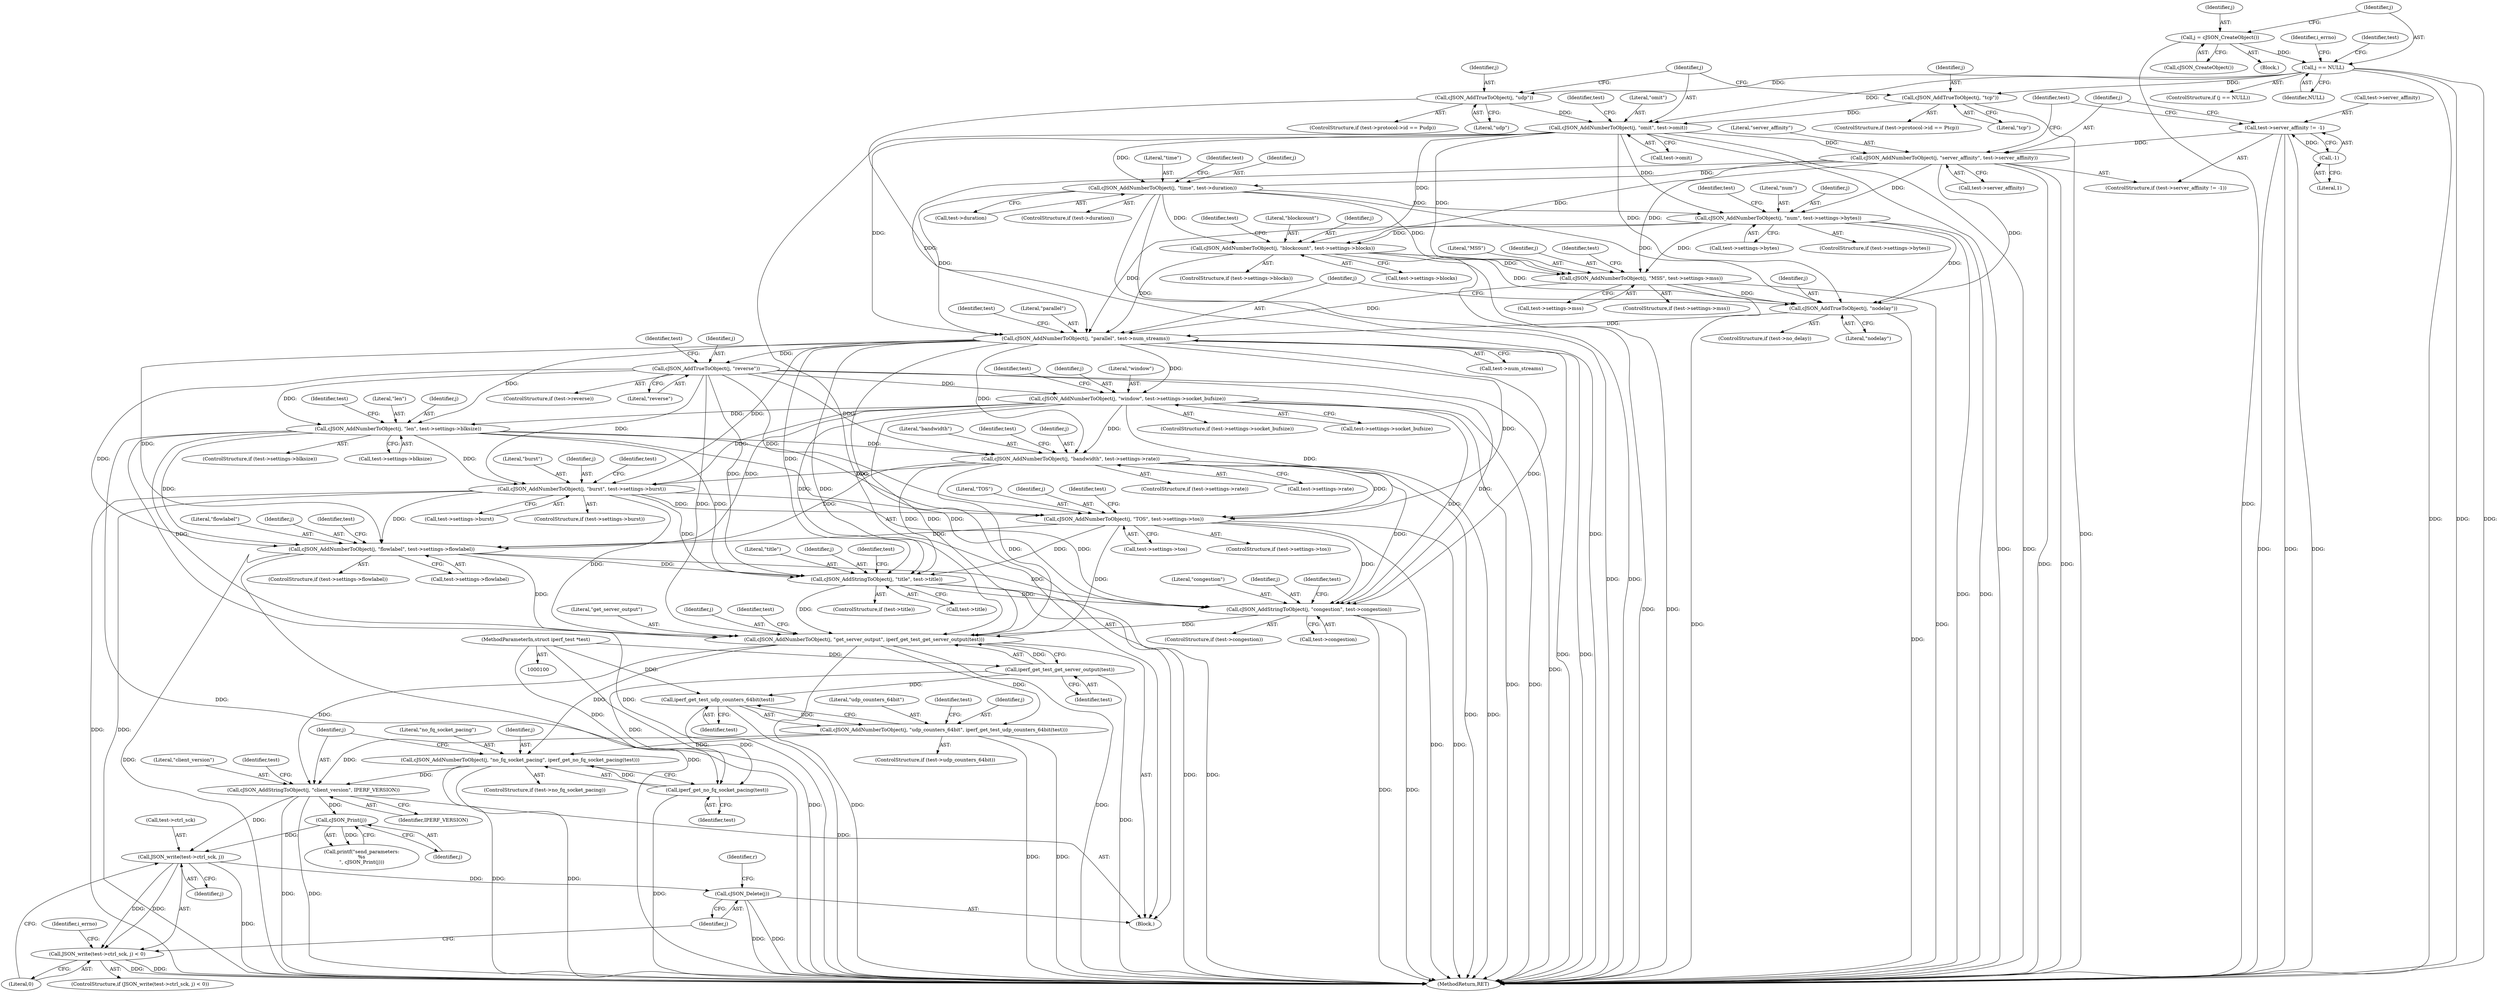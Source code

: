 digraph "0_iperf_91f2fa59e8ed80dfbf400add0164ee0e508e412a_50@API" {
"1000386" [label="(Call,JSON_write(test->ctrl_sck, j))"];
"1000382" [label="(Call,cJSON_Print(j))"];
"1000371" [label="(Call,cJSON_AddStringToObject(j, \"client_version\", IPERF_VERSION))"];
"1000348" [label="(Call,cJSON_AddNumberToObject(j, \"get_server_output\", iperf_get_test_get_server_output(test)))"];
"1000259" [label="(Call,cJSON_AddNumberToObject(j, \"len\", test->settings->blksize))"];
"1000226" [label="(Call,cJSON_AddNumberToObject(j, \"parallel\", test->num_streams))"];
"1000171" [label="(Call,cJSON_AddNumberToObject(j, \"time\", test->duration))"];
"1000148" [label="(Call,cJSON_AddNumberToObject(j, \"omit\", test->omit))"];
"1000133" [label="(Call,cJSON_AddTrueToObject(j, \"tcp\"))"];
"1000112" [label="(Call,j == NULL)"];
"1000108" [label="(Call,j = cJSON_CreateObject())"];
"1000145" [label="(Call,cJSON_AddTrueToObject(j, \"udp\"))"];
"1000161" [label="(Call,cJSON_AddNumberToObject(j, \"server_affinity\", test->server_affinity))"];
"1000155" [label="(Call,test->server_affinity != -1)"];
"1000159" [label="(Call,-1)"];
"1000183" [label="(Call,cJSON_AddNumberToObject(j, \"num\", test->settings->bytes))"];
"1000211" [label="(Call,cJSON_AddNumberToObject(j, \"MSS\", test->settings->mss))"];
"1000197" [label="(Call,cJSON_AddNumberToObject(j, \"blockcount\", test->settings->blocks))"];
"1000223" [label="(Call,cJSON_AddTrueToObject(j, \"nodelay\"))"];
"1000236" [label="(Call,cJSON_AddTrueToObject(j, \"reverse\"))"];
"1000245" [label="(Call,cJSON_AddNumberToObject(j, \"window\", test->settings->socket_bufsize))"];
"1000315" [label="(Call,cJSON_AddNumberToObject(j, \"flowlabel\", test->settings->flowlabel))"];
"1000273" [label="(Call,cJSON_AddNumberToObject(j, \"bandwidth\", test->settings->rate))"];
"1000301" [label="(Call,cJSON_AddNumberToObject(j, \"TOS\", test->settings->tos))"];
"1000287" [label="(Call,cJSON_AddNumberToObject(j, \"burst\", test->settings->burst))"];
"1000327" [label="(Call,cJSON_AddStringToObject(j, \"title\", test->title))"];
"1000337" [label="(Call,cJSON_AddStringToObject(j, \"congestion\", test->congestion))"];
"1000351" [label="(Call,iperf_get_test_get_server_output(test))"];
"1000101" [label="(MethodParameterIn,struct iperf_test *test)"];
"1000357" [label="(Call,cJSON_AddNumberToObject(j, \"udp_counters_64bit\", iperf_get_test_udp_counters_64bit(test)))"];
"1000360" [label="(Call,iperf_get_test_udp_counters_64bit(test))"];
"1000366" [label="(Call,cJSON_AddNumberToObject(j, \"no_fq_socket_pacing\", iperf_get_no_fq_socket_pacing(test)))"];
"1000369" [label="(Call,iperf_get_no_fq_socket_pacing(test))"];
"1000385" [label="(Call,JSON_write(test->ctrl_sck, j) < 0)"];
"1000400" [label="(Call,cJSON_Delete(j))"];
"1000183" [label="(Call,cJSON_AddNumberToObject(j, \"num\", test->settings->bytes))"];
"1000174" [label="(Call,test->duration)"];
"1000172" [label="(Identifier,j)"];
"1000317" [label="(Literal,\"flowlabel\")"];
"1000309" [label="(ControlStructure,if (test->settings->flowlabel))"];
"1000339" [label="(Literal,\"congestion\")"];
"1000194" [label="(Identifier,test)"];
"1000387" [label="(Call,test->ctrl_sck)"];
"1000369" [label="(Call,iperf_get_no_fq_socket_pacing(test))"];
"1000246" [label="(Identifier,j)"];
"1000146" [label="(Identifier,j)"];
"1000290" [label="(Call,test->settings->burst)"];
"1000108" [label="(Call,j = cJSON_CreateObject())"];
"1000361" [label="(Identifier,test)"];
"1000404" [label="(MethodReturn,RET)"];
"1000156" [label="(Call,test->server_affinity)"];
"1000386" [label="(Call,JSON_write(test->ctrl_sck, j))"];
"1000353" [label="(ControlStructure,if (test->udp_counters_64bit))"];
"1000151" [label="(Call,test->omit)"];
"1000111" [label="(ControlStructure,if (j == NULL))"];
"1000110" [label="(Call,cJSON_CreateObject())"];
"1000287" [label="(Call,cJSON_AddNumberToObject(j, \"burst\", test->settings->burst))"];
"1000259" [label="(Call,cJSON_AddNumberToObject(j, \"len\", test->settings->blksize))"];
"1000213" [label="(Literal,\"MSS\")"];
"1000208" [label="(Identifier,test)"];
"1000239" [label="(ControlStructure,if (test->settings->socket_bufsize))"];
"1000247" [label="(Literal,\"window\")"];
"1000371" [label="(Call,cJSON_AddStringToObject(j, \"client_version\", IPERF_VERSION))"];
"1000224" [label="(Identifier,j)"];
"1000161" [label="(Call,cJSON_AddNumberToObject(j, \"server_affinity\", test->server_affinity))"];
"1000186" [label="(Call,test->settings->bytes)"];
"1000304" [label="(Call,test->settings->tos)"];
"1000352" [label="(Identifier,test)"];
"1000117" [label="(Identifier,i_errno)"];
"1000148" [label="(Call,cJSON_AddNumberToObject(j, \"omit\", test->omit))"];
"1000359" [label="(Literal,\"udp_counters_64bit\")"];
"1000267" [label="(ControlStructure,if (test->settings->rate))"];
"1000368" [label="(Literal,\"no_fq_socket_pacing\")"];
"1000145" [label="(Call,cJSON_AddTrueToObject(j, \"udp\"))"];
"1000367" [label="(Identifier,j)"];
"1000101" [label="(MethodParameterIn,struct iperf_test *test)"];
"1000391" [label="(Literal,0)"];
"1000274" [label="(Identifier,j)"];
"1000124" [label="(Block,)"];
"1000360" [label="(Call,iperf_get_test_udp_counters_64bit(test))"];
"1000295" [label="(ControlStructure,if (test->settings->tos))"];
"1000199" [label="(Literal,\"blockcount\")"];
"1000212" [label="(Identifier,j)"];
"1000400" [label="(Call,cJSON_Delete(j))"];
"1000384" [label="(ControlStructure,if (JSON_write(test->ctrl_sck, j) < 0))"];
"1000200" [label="(Call,test->settings->blocks)"];
"1000281" [label="(ControlStructure,if (test->settings->burst))"];
"1000197" [label="(Call,cJSON_AddNumberToObject(j, \"blockcount\", test->settings->blocks))"];
"1000312" [label="(Identifier,test)"];
"1000380" [label="(Call,printf(\"send_parameters:\n%s\n\", cJSON_Print(j)))"];
"1000171" [label="(Call,cJSON_AddNumberToObject(j, \"time\", test->duration))"];
"1000162" [label="(Identifier,j)"];
"1000237" [label="(Identifier,j)"];
"1000137" [label="(ControlStructure,if (test->protocol->id == Pudp))"];
"1000223" [label="(Call,cJSON_AddTrueToObject(j, \"nodelay\"))"];
"1000125" [label="(ControlStructure,if (test->protocol->id == Ptcp))"];
"1000390" [label="(Identifier,j)"];
"1000351" [label="(Call,iperf_get_test_get_server_output(test))"];
"1000229" [label="(Call,test->num_streams)"];
"1000366" [label="(Call,cJSON_AddNumberToObject(j, \"no_fq_socket_pacing\", iperf_get_no_fq_socket_pacing(test)))"];
"1000303" [label="(Literal,\"TOS\")"];
"1000276" [label="(Call,test->settings->rate)"];
"1000323" [label="(ControlStructure,if (test->title))"];
"1000374" [label="(Identifier,IPERF_VERSION)"];
"1000273" [label="(Call,cJSON_AddNumberToObject(j, \"bandwidth\", test->settings->rate))"];
"1000275" [label="(Literal,\"bandwidth\")"];
"1000109" [label="(Identifier,j)"];
"1000302" [label="(Identifier,j)"];
"1000315" [label="(Call,cJSON_AddNumberToObject(j, \"flowlabel\", test->settings->flowlabel))"];
"1000221" [label="(Identifier,test)"];
"1000169" [label="(Identifier,test)"];
"1000394" [label="(Identifier,i_errno)"];
"1000377" [label="(Identifier,test)"];
"1000185" [label="(Literal,\"num\")"];
"1000338" [label="(Identifier,j)"];
"1000289" [label="(Literal,\"burst\")"];
"1000373" [label="(Literal,\"client_version\")"];
"1000205" [label="(ControlStructure,if (test->settings->mss))"];
"1000147" [label="(Literal,\"udp\")"];
"1000177" [label="(ControlStructure,if (test->settings->bytes))"];
"1000219" [label="(ControlStructure,if (test->no_delay))"];
"1000327" [label="(Call,cJSON_AddStringToObject(j, \"title\", test->title))"];
"1000318" [label="(Call,test->settings->flowlabel)"];
"1000149" [label="(Identifier,j)"];
"1000155" [label="(Call,test->server_affinity != -1)"];
"1000329" [label="(Literal,\"title\")"];
"1000191" [label="(ControlStructure,if (test->settings->blocks))"];
"1000102" [label="(Block,)"];
"1000316" [label="(Identifier,j)"];
"1000135" [label="(Literal,\"tcp\")"];
"1000253" [label="(ControlStructure,if (test->settings->blksize))"];
"1000133" [label="(Call,cJSON_AddTrueToObject(j, \"tcp\"))"];
"1000245" [label="(Call,cJSON_AddNumberToObject(j, \"window\", test->settings->socket_bufsize))"];
"1000403" [label="(Identifier,r)"];
"1000288" [label="(Identifier,j)"];
"1000357" [label="(Call,cJSON_AddNumberToObject(j, \"udp_counters_64bit\", iperf_get_test_udp_counters_64bit(test)))"];
"1000159" [label="(Call,-1)"];
"1000328" [label="(Identifier,j)"];
"1000350" [label="(Literal,\"get_server_output\")"];
"1000157" [label="(Identifier,test)"];
"1000330" [label="(Call,test->title)"];
"1000232" [label="(ControlStructure,if (test->reverse))"];
"1000270" [label="(Identifier,test)"];
"1000236" [label="(Call,cJSON_AddTrueToObject(j, \"reverse\"))"];
"1000154" [label="(ControlStructure,if (test->server_affinity != -1))"];
"1000112" [label="(Call,j == NULL)"];
"1000225" [label="(Literal,\"nodelay\")"];
"1000349" [label="(Identifier,j)"];
"1000298" [label="(Identifier,test)"];
"1000198" [label="(Identifier,j)"];
"1000325" [label="(Identifier,test)"];
"1000163" [label="(Literal,\"server_affinity\")"];
"1000382" [label="(Call,cJSON_Print(j))"];
"1000113" [label="(Identifier,j)"];
"1000227" [label="(Identifier,j)"];
"1000355" [label="(Identifier,test)"];
"1000401" [label="(Identifier,j)"];
"1000333" [label="(ControlStructure,if (test->congestion))"];
"1000211" [label="(Call,cJSON_AddNumberToObject(j, \"MSS\", test->settings->mss))"];
"1000262" [label="(Call,test->settings->blksize)"];
"1000256" [label="(Identifier,test)"];
"1000364" [label="(Identifier,test)"];
"1000234" [label="(Identifier,test)"];
"1000150" [label="(Literal,\"omit\")"];
"1000372" [label="(Identifier,j)"];
"1000383" [label="(Identifier,j)"];
"1000238" [label="(Literal,\"reverse\")"];
"1000370" [label="(Identifier,test)"];
"1000226" [label="(Call,cJSON_AddNumberToObject(j, \"parallel\", test->num_streams))"];
"1000214" [label="(Call,test->settings->mss)"];
"1000348" [label="(Call,cJSON_AddNumberToObject(j, \"get_server_output\", iperf_get_test_get_server_output(test)))"];
"1000261" [label="(Literal,\"len\")"];
"1000340" [label="(Call,test->congestion)"];
"1000134" [label="(Identifier,j)"];
"1000242" [label="(Identifier,test)"];
"1000284" [label="(Identifier,test)"];
"1000362" [label="(ControlStructure,if (test->no_fq_socket_pacing))"];
"1000301" [label="(Call,cJSON_AddNumberToObject(j, \"TOS\", test->settings->tos))"];
"1000337" [label="(Call,cJSON_AddStringToObject(j, \"congestion\", test->congestion))"];
"1000114" [label="(Identifier,NULL)"];
"1000385" [label="(Call,JSON_write(test->ctrl_sck, j) < 0)"];
"1000173" [label="(Literal,\"time\")"];
"1000335" [label="(Identifier,test)"];
"1000358" [label="(Identifier,j)"];
"1000164" [label="(Call,test->server_affinity)"];
"1000260" [label="(Identifier,j)"];
"1000129" [label="(Identifier,test)"];
"1000345" [label="(Identifier,test)"];
"1000180" [label="(Identifier,test)"];
"1000248" [label="(Call,test->settings->socket_bufsize)"];
"1000160" [label="(Literal,1)"];
"1000167" [label="(ControlStructure,if (test->duration))"];
"1000228" [label="(Literal,\"parallel\")"];
"1000184" [label="(Identifier,j)"];
"1000386" -> "1000385"  [label="AST: "];
"1000386" -> "1000390"  [label="CFG: "];
"1000387" -> "1000386"  [label="AST: "];
"1000390" -> "1000386"  [label="AST: "];
"1000391" -> "1000386"  [label="CFG: "];
"1000386" -> "1000404"  [label="DDG: "];
"1000386" -> "1000385"  [label="DDG: "];
"1000386" -> "1000385"  [label="DDG: "];
"1000382" -> "1000386"  [label="DDG: "];
"1000371" -> "1000386"  [label="DDG: "];
"1000386" -> "1000400"  [label="DDG: "];
"1000382" -> "1000380"  [label="AST: "];
"1000382" -> "1000383"  [label="CFG: "];
"1000383" -> "1000382"  [label="AST: "];
"1000380" -> "1000382"  [label="CFG: "];
"1000382" -> "1000380"  [label="DDG: "];
"1000371" -> "1000382"  [label="DDG: "];
"1000371" -> "1000124"  [label="AST: "];
"1000371" -> "1000374"  [label="CFG: "];
"1000372" -> "1000371"  [label="AST: "];
"1000373" -> "1000371"  [label="AST: "];
"1000374" -> "1000371"  [label="AST: "];
"1000377" -> "1000371"  [label="CFG: "];
"1000371" -> "1000404"  [label="DDG: "];
"1000371" -> "1000404"  [label="DDG: "];
"1000348" -> "1000371"  [label="DDG: "];
"1000357" -> "1000371"  [label="DDG: "];
"1000366" -> "1000371"  [label="DDG: "];
"1000348" -> "1000124"  [label="AST: "];
"1000348" -> "1000351"  [label="CFG: "];
"1000349" -> "1000348"  [label="AST: "];
"1000350" -> "1000348"  [label="AST: "];
"1000351" -> "1000348"  [label="AST: "];
"1000355" -> "1000348"  [label="CFG: "];
"1000348" -> "1000404"  [label="DDG: "];
"1000348" -> "1000404"  [label="DDG: "];
"1000259" -> "1000348"  [label="DDG: "];
"1000226" -> "1000348"  [label="DDG: "];
"1000236" -> "1000348"  [label="DDG: "];
"1000315" -> "1000348"  [label="DDG: "];
"1000327" -> "1000348"  [label="DDG: "];
"1000301" -> "1000348"  [label="DDG: "];
"1000287" -> "1000348"  [label="DDG: "];
"1000245" -> "1000348"  [label="DDG: "];
"1000273" -> "1000348"  [label="DDG: "];
"1000337" -> "1000348"  [label="DDG: "];
"1000351" -> "1000348"  [label="DDG: "];
"1000348" -> "1000357"  [label="DDG: "];
"1000348" -> "1000366"  [label="DDG: "];
"1000259" -> "1000253"  [label="AST: "];
"1000259" -> "1000262"  [label="CFG: "];
"1000260" -> "1000259"  [label="AST: "];
"1000261" -> "1000259"  [label="AST: "];
"1000262" -> "1000259"  [label="AST: "];
"1000270" -> "1000259"  [label="CFG: "];
"1000259" -> "1000404"  [label="DDG: "];
"1000259" -> "1000404"  [label="DDG: "];
"1000226" -> "1000259"  [label="DDG: "];
"1000236" -> "1000259"  [label="DDG: "];
"1000245" -> "1000259"  [label="DDG: "];
"1000259" -> "1000273"  [label="DDG: "];
"1000259" -> "1000287"  [label="DDG: "];
"1000259" -> "1000301"  [label="DDG: "];
"1000259" -> "1000315"  [label="DDG: "];
"1000259" -> "1000327"  [label="DDG: "];
"1000259" -> "1000337"  [label="DDG: "];
"1000226" -> "1000124"  [label="AST: "];
"1000226" -> "1000229"  [label="CFG: "];
"1000227" -> "1000226"  [label="AST: "];
"1000228" -> "1000226"  [label="AST: "];
"1000229" -> "1000226"  [label="AST: "];
"1000234" -> "1000226"  [label="CFG: "];
"1000226" -> "1000404"  [label="DDG: "];
"1000226" -> "1000404"  [label="DDG: "];
"1000171" -> "1000226"  [label="DDG: "];
"1000183" -> "1000226"  [label="DDG: "];
"1000148" -> "1000226"  [label="DDG: "];
"1000211" -> "1000226"  [label="DDG: "];
"1000161" -> "1000226"  [label="DDG: "];
"1000223" -> "1000226"  [label="DDG: "];
"1000197" -> "1000226"  [label="DDG: "];
"1000226" -> "1000236"  [label="DDG: "];
"1000226" -> "1000245"  [label="DDG: "];
"1000226" -> "1000273"  [label="DDG: "];
"1000226" -> "1000287"  [label="DDG: "];
"1000226" -> "1000301"  [label="DDG: "];
"1000226" -> "1000315"  [label="DDG: "];
"1000226" -> "1000327"  [label="DDG: "];
"1000226" -> "1000337"  [label="DDG: "];
"1000171" -> "1000167"  [label="AST: "];
"1000171" -> "1000174"  [label="CFG: "];
"1000172" -> "1000171"  [label="AST: "];
"1000173" -> "1000171"  [label="AST: "];
"1000174" -> "1000171"  [label="AST: "];
"1000180" -> "1000171"  [label="CFG: "];
"1000171" -> "1000404"  [label="DDG: "];
"1000171" -> "1000404"  [label="DDG: "];
"1000148" -> "1000171"  [label="DDG: "];
"1000161" -> "1000171"  [label="DDG: "];
"1000171" -> "1000183"  [label="DDG: "];
"1000171" -> "1000197"  [label="DDG: "];
"1000171" -> "1000211"  [label="DDG: "];
"1000171" -> "1000223"  [label="DDG: "];
"1000148" -> "1000124"  [label="AST: "];
"1000148" -> "1000151"  [label="CFG: "];
"1000149" -> "1000148"  [label="AST: "];
"1000150" -> "1000148"  [label="AST: "];
"1000151" -> "1000148"  [label="AST: "];
"1000157" -> "1000148"  [label="CFG: "];
"1000148" -> "1000404"  [label="DDG: "];
"1000148" -> "1000404"  [label="DDG: "];
"1000133" -> "1000148"  [label="DDG: "];
"1000112" -> "1000148"  [label="DDG: "];
"1000145" -> "1000148"  [label="DDG: "];
"1000148" -> "1000161"  [label="DDG: "];
"1000148" -> "1000183"  [label="DDG: "];
"1000148" -> "1000197"  [label="DDG: "];
"1000148" -> "1000211"  [label="DDG: "];
"1000148" -> "1000223"  [label="DDG: "];
"1000133" -> "1000125"  [label="AST: "];
"1000133" -> "1000135"  [label="CFG: "];
"1000134" -> "1000133"  [label="AST: "];
"1000135" -> "1000133"  [label="AST: "];
"1000149" -> "1000133"  [label="CFG: "];
"1000133" -> "1000404"  [label="DDG: "];
"1000112" -> "1000133"  [label="DDG: "];
"1000112" -> "1000111"  [label="AST: "];
"1000112" -> "1000114"  [label="CFG: "];
"1000113" -> "1000112"  [label="AST: "];
"1000114" -> "1000112"  [label="AST: "];
"1000117" -> "1000112"  [label="CFG: "];
"1000129" -> "1000112"  [label="CFG: "];
"1000112" -> "1000404"  [label="DDG: "];
"1000112" -> "1000404"  [label="DDG: "];
"1000112" -> "1000404"  [label="DDG: "];
"1000108" -> "1000112"  [label="DDG: "];
"1000112" -> "1000145"  [label="DDG: "];
"1000108" -> "1000102"  [label="AST: "];
"1000108" -> "1000110"  [label="CFG: "];
"1000109" -> "1000108"  [label="AST: "];
"1000110" -> "1000108"  [label="AST: "];
"1000113" -> "1000108"  [label="CFG: "];
"1000108" -> "1000404"  [label="DDG: "];
"1000145" -> "1000137"  [label="AST: "];
"1000145" -> "1000147"  [label="CFG: "];
"1000146" -> "1000145"  [label="AST: "];
"1000147" -> "1000145"  [label="AST: "];
"1000149" -> "1000145"  [label="CFG: "];
"1000145" -> "1000404"  [label="DDG: "];
"1000161" -> "1000154"  [label="AST: "];
"1000161" -> "1000164"  [label="CFG: "];
"1000162" -> "1000161"  [label="AST: "];
"1000163" -> "1000161"  [label="AST: "];
"1000164" -> "1000161"  [label="AST: "];
"1000169" -> "1000161"  [label="CFG: "];
"1000161" -> "1000404"  [label="DDG: "];
"1000161" -> "1000404"  [label="DDG: "];
"1000155" -> "1000161"  [label="DDG: "];
"1000161" -> "1000183"  [label="DDG: "];
"1000161" -> "1000197"  [label="DDG: "];
"1000161" -> "1000211"  [label="DDG: "];
"1000161" -> "1000223"  [label="DDG: "];
"1000155" -> "1000154"  [label="AST: "];
"1000155" -> "1000159"  [label="CFG: "];
"1000156" -> "1000155"  [label="AST: "];
"1000159" -> "1000155"  [label="AST: "];
"1000162" -> "1000155"  [label="CFG: "];
"1000169" -> "1000155"  [label="CFG: "];
"1000155" -> "1000404"  [label="DDG: "];
"1000155" -> "1000404"  [label="DDG: "];
"1000155" -> "1000404"  [label="DDG: "];
"1000159" -> "1000155"  [label="DDG: "];
"1000159" -> "1000160"  [label="CFG: "];
"1000160" -> "1000159"  [label="AST: "];
"1000183" -> "1000177"  [label="AST: "];
"1000183" -> "1000186"  [label="CFG: "];
"1000184" -> "1000183"  [label="AST: "];
"1000185" -> "1000183"  [label="AST: "];
"1000186" -> "1000183"  [label="AST: "];
"1000194" -> "1000183"  [label="CFG: "];
"1000183" -> "1000404"  [label="DDG: "];
"1000183" -> "1000404"  [label="DDG: "];
"1000183" -> "1000197"  [label="DDG: "];
"1000183" -> "1000211"  [label="DDG: "];
"1000183" -> "1000223"  [label="DDG: "];
"1000211" -> "1000205"  [label="AST: "];
"1000211" -> "1000214"  [label="CFG: "];
"1000212" -> "1000211"  [label="AST: "];
"1000213" -> "1000211"  [label="AST: "];
"1000214" -> "1000211"  [label="AST: "];
"1000221" -> "1000211"  [label="CFG: "];
"1000211" -> "1000404"  [label="DDG: "];
"1000211" -> "1000404"  [label="DDG: "];
"1000197" -> "1000211"  [label="DDG: "];
"1000211" -> "1000223"  [label="DDG: "];
"1000197" -> "1000191"  [label="AST: "];
"1000197" -> "1000200"  [label="CFG: "];
"1000198" -> "1000197"  [label="AST: "];
"1000199" -> "1000197"  [label="AST: "];
"1000200" -> "1000197"  [label="AST: "];
"1000208" -> "1000197"  [label="CFG: "];
"1000197" -> "1000404"  [label="DDG: "];
"1000197" -> "1000404"  [label="DDG: "];
"1000197" -> "1000223"  [label="DDG: "];
"1000223" -> "1000219"  [label="AST: "];
"1000223" -> "1000225"  [label="CFG: "];
"1000224" -> "1000223"  [label="AST: "];
"1000225" -> "1000223"  [label="AST: "];
"1000227" -> "1000223"  [label="CFG: "];
"1000223" -> "1000404"  [label="DDG: "];
"1000236" -> "1000232"  [label="AST: "];
"1000236" -> "1000238"  [label="CFG: "];
"1000237" -> "1000236"  [label="AST: "];
"1000238" -> "1000236"  [label="AST: "];
"1000242" -> "1000236"  [label="CFG: "];
"1000236" -> "1000404"  [label="DDG: "];
"1000236" -> "1000245"  [label="DDG: "];
"1000236" -> "1000273"  [label="DDG: "];
"1000236" -> "1000287"  [label="DDG: "];
"1000236" -> "1000301"  [label="DDG: "];
"1000236" -> "1000315"  [label="DDG: "];
"1000236" -> "1000327"  [label="DDG: "];
"1000236" -> "1000337"  [label="DDG: "];
"1000245" -> "1000239"  [label="AST: "];
"1000245" -> "1000248"  [label="CFG: "];
"1000246" -> "1000245"  [label="AST: "];
"1000247" -> "1000245"  [label="AST: "];
"1000248" -> "1000245"  [label="AST: "];
"1000256" -> "1000245"  [label="CFG: "];
"1000245" -> "1000404"  [label="DDG: "];
"1000245" -> "1000404"  [label="DDG: "];
"1000245" -> "1000273"  [label="DDG: "];
"1000245" -> "1000287"  [label="DDG: "];
"1000245" -> "1000301"  [label="DDG: "];
"1000245" -> "1000315"  [label="DDG: "];
"1000245" -> "1000327"  [label="DDG: "];
"1000245" -> "1000337"  [label="DDG: "];
"1000315" -> "1000309"  [label="AST: "];
"1000315" -> "1000318"  [label="CFG: "];
"1000316" -> "1000315"  [label="AST: "];
"1000317" -> "1000315"  [label="AST: "];
"1000318" -> "1000315"  [label="AST: "];
"1000325" -> "1000315"  [label="CFG: "];
"1000315" -> "1000404"  [label="DDG: "];
"1000315" -> "1000404"  [label="DDG: "];
"1000273" -> "1000315"  [label="DDG: "];
"1000301" -> "1000315"  [label="DDG: "];
"1000287" -> "1000315"  [label="DDG: "];
"1000315" -> "1000327"  [label="DDG: "];
"1000315" -> "1000337"  [label="DDG: "];
"1000273" -> "1000267"  [label="AST: "];
"1000273" -> "1000276"  [label="CFG: "];
"1000274" -> "1000273"  [label="AST: "];
"1000275" -> "1000273"  [label="AST: "];
"1000276" -> "1000273"  [label="AST: "];
"1000284" -> "1000273"  [label="CFG: "];
"1000273" -> "1000404"  [label="DDG: "];
"1000273" -> "1000404"  [label="DDG: "];
"1000273" -> "1000287"  [label="DDG: "];
"1000273" -> "1000301"  [label="DDG: "];
"1000273" -> "1000327"  [label="DDG: "];
"1000273" -> "1000337"  [label="DDG: "];
"1000301" -> "1000295"  [label="AST: "];
"1000301" -> "1000304"  [label="CFG: "];
"1000302" -> "1000301"  [label="AST: "];
"1000303" -> "1000301"  [label="AST: "];
"1000304" -> "1000301"  [label="AST: "];
"1000312" -> "1000301"  [label="CFG: "];
"1000301" -> "1000404"  [label="DDG: "];
"1000301" -> "1000404"  [label="DDG: "];
"1000287" -> "1000301"  [label="DDG: "];
"1000301" -> "1000327"  [label="DDG: "];
"1000301" -> "1000337"  [label="DDG: "];
"1000287" -> "1000281"  [label="AST: "];
"1000287" -> "1000290"  [label="CFG: "];
"1000288" -> "1000287"  [label="AST: "];
"1000289" -> "1000287"  [label="AST: "];
"1000290" -> "1000287"  [label="AST: "];
"1000298" -> "1000287"  [label="CFG: "];
"1000287" -> "1000404"  [label="DDG: "];
"1000287" -> "1000404"  [label="DDG: "];
"1000287" -> "1000327"  [label="DDG: "];
"1000287" -> "1000337"  [label="DDG: "];
"1000327" -> "1000323"  [label="AST: "];
"1000327" -> "1000330"  [label="CFG: "];
"1000328" -> "1000327"  [label="AST: "];
"1000329" -> "1000327"  [label="AST: "];
"1000330" -> "1000327"  [label="AST: "];
"1000335" -> "1000327"  [label="CFG: "];
"1000327" -> "1000404"  [label="DDG: "];
"1000327" -> "1000404"  [label="DDG: "];
"1000327" -> "1000337"  [label="DDG: "];
"1000337" -> "1000333"  [label="AST: "];
"1000337" -> "1000340"  [label="CFG: "];
"1000338" -> "1000337"  [label="AST: "];
"1000339" -> "1000337"  [label="AST: "];
"1000340" -> "1000337"  [label="AST: "];
"1000345" -> "1000337"  [label="CFG: "];
"1000337" -> "1000404"  [label="DDG: "];
"1000337" -> "1000404"  [label="DDG: "];
"1000351" -> "1000352"  [label="CFG: "];
"1000352" -> "1000351"  [label="AST: "];
"1000351" -> "1000404"  [label="DDG: "];
"1000101" -> "1000351"  [label="DDG: "];
"1000351" -> "1000360"  [label="DDG: "];
"1000351" -> "1000369"  [label="DDG: "];
"1000101" -> "1000100"  [label="AST: "];
"1000101" -> "1000404"  [label="DDG: "];
"1000101" -> "1000360"  [label="DDG: "];
"1000101" -> "1000369"  [label="DDG: "];
"1000357" -> "1000353"  [label="AST: "];
"1000357" -> "1000360"  [label="CFG: "];
"1000358" -> "1000357"  [label="AST: "];
"1000359" -> "1000357"  [label="AST: "];
"1000360" -> "1000357"  [label="AST: "];
"1000364" -> "1000357"  [label="CFG: "];
"1000357" -> "1000404"  [label="DDG: "];
"1000357" -> "1000404"  [label="DDG: "];
"1000360" -> "1000357"  [label="DDG: "];
"1000357" -> "1000366"  [label="DDG: "];
"1000360" -> "1000361"  [label="CFG: "];
"1000361" -> "1000360"  [label="AST: "];
"1000360" -> "1000404"  [label="DDG: "];
"1000360" -> "1000369"  [label="DDG: "];
"1000366" -> "1000362"  [label="AST: "];
"1000366" -> "1000369"  [label="CFG: "];
"1000367" -> "1000366"  [label="AST: "];
"1000368" -> "1000366"  [label="AST: "];
"1000369" -> "1000366"  [label="AST: "];
"1000372" -> "1000366"  [label="CFG: "];
"1000366" -> "1000404"  [label="DDG: "];
"1000366" -> "1000404"  [label="DDG: "];
"1000369" -> "1000366"  [label="DDG: "];
"1000369" -> "1000370"  [label="CFG: "];
"1000370" -> "1000369"  [label="AST: "];
"1000369" -> "1000404"  [label="DDG: "];
"1000385" -> "1000384"  [label="AST: "];
"1000385" -> "1000391"  [label="CFG: "];
"1000391" -> "1000385"  [label="AST: "];
"1000394" -> "1000385"  [label="CFG: "];
"1000401" -> "1000385"  [label="CFG: "];
"1000385" -> "1000404"  [label="DDG: "];
"1000385" -> "1000404"  [label="DDG: "];
"1000400" -> "1000124"  [label="AST: "];
"1000400" -> "1000401"  [label="CFG: "];
"1000401" -> "1000400"  [label="AST: "];
"1000403" -> "1000400"  [label="CFG: "];
"1000400" -> "1000404"  [label="DDG: "];
"1000400" -> "1000404"  [label="DDG: "];
}
